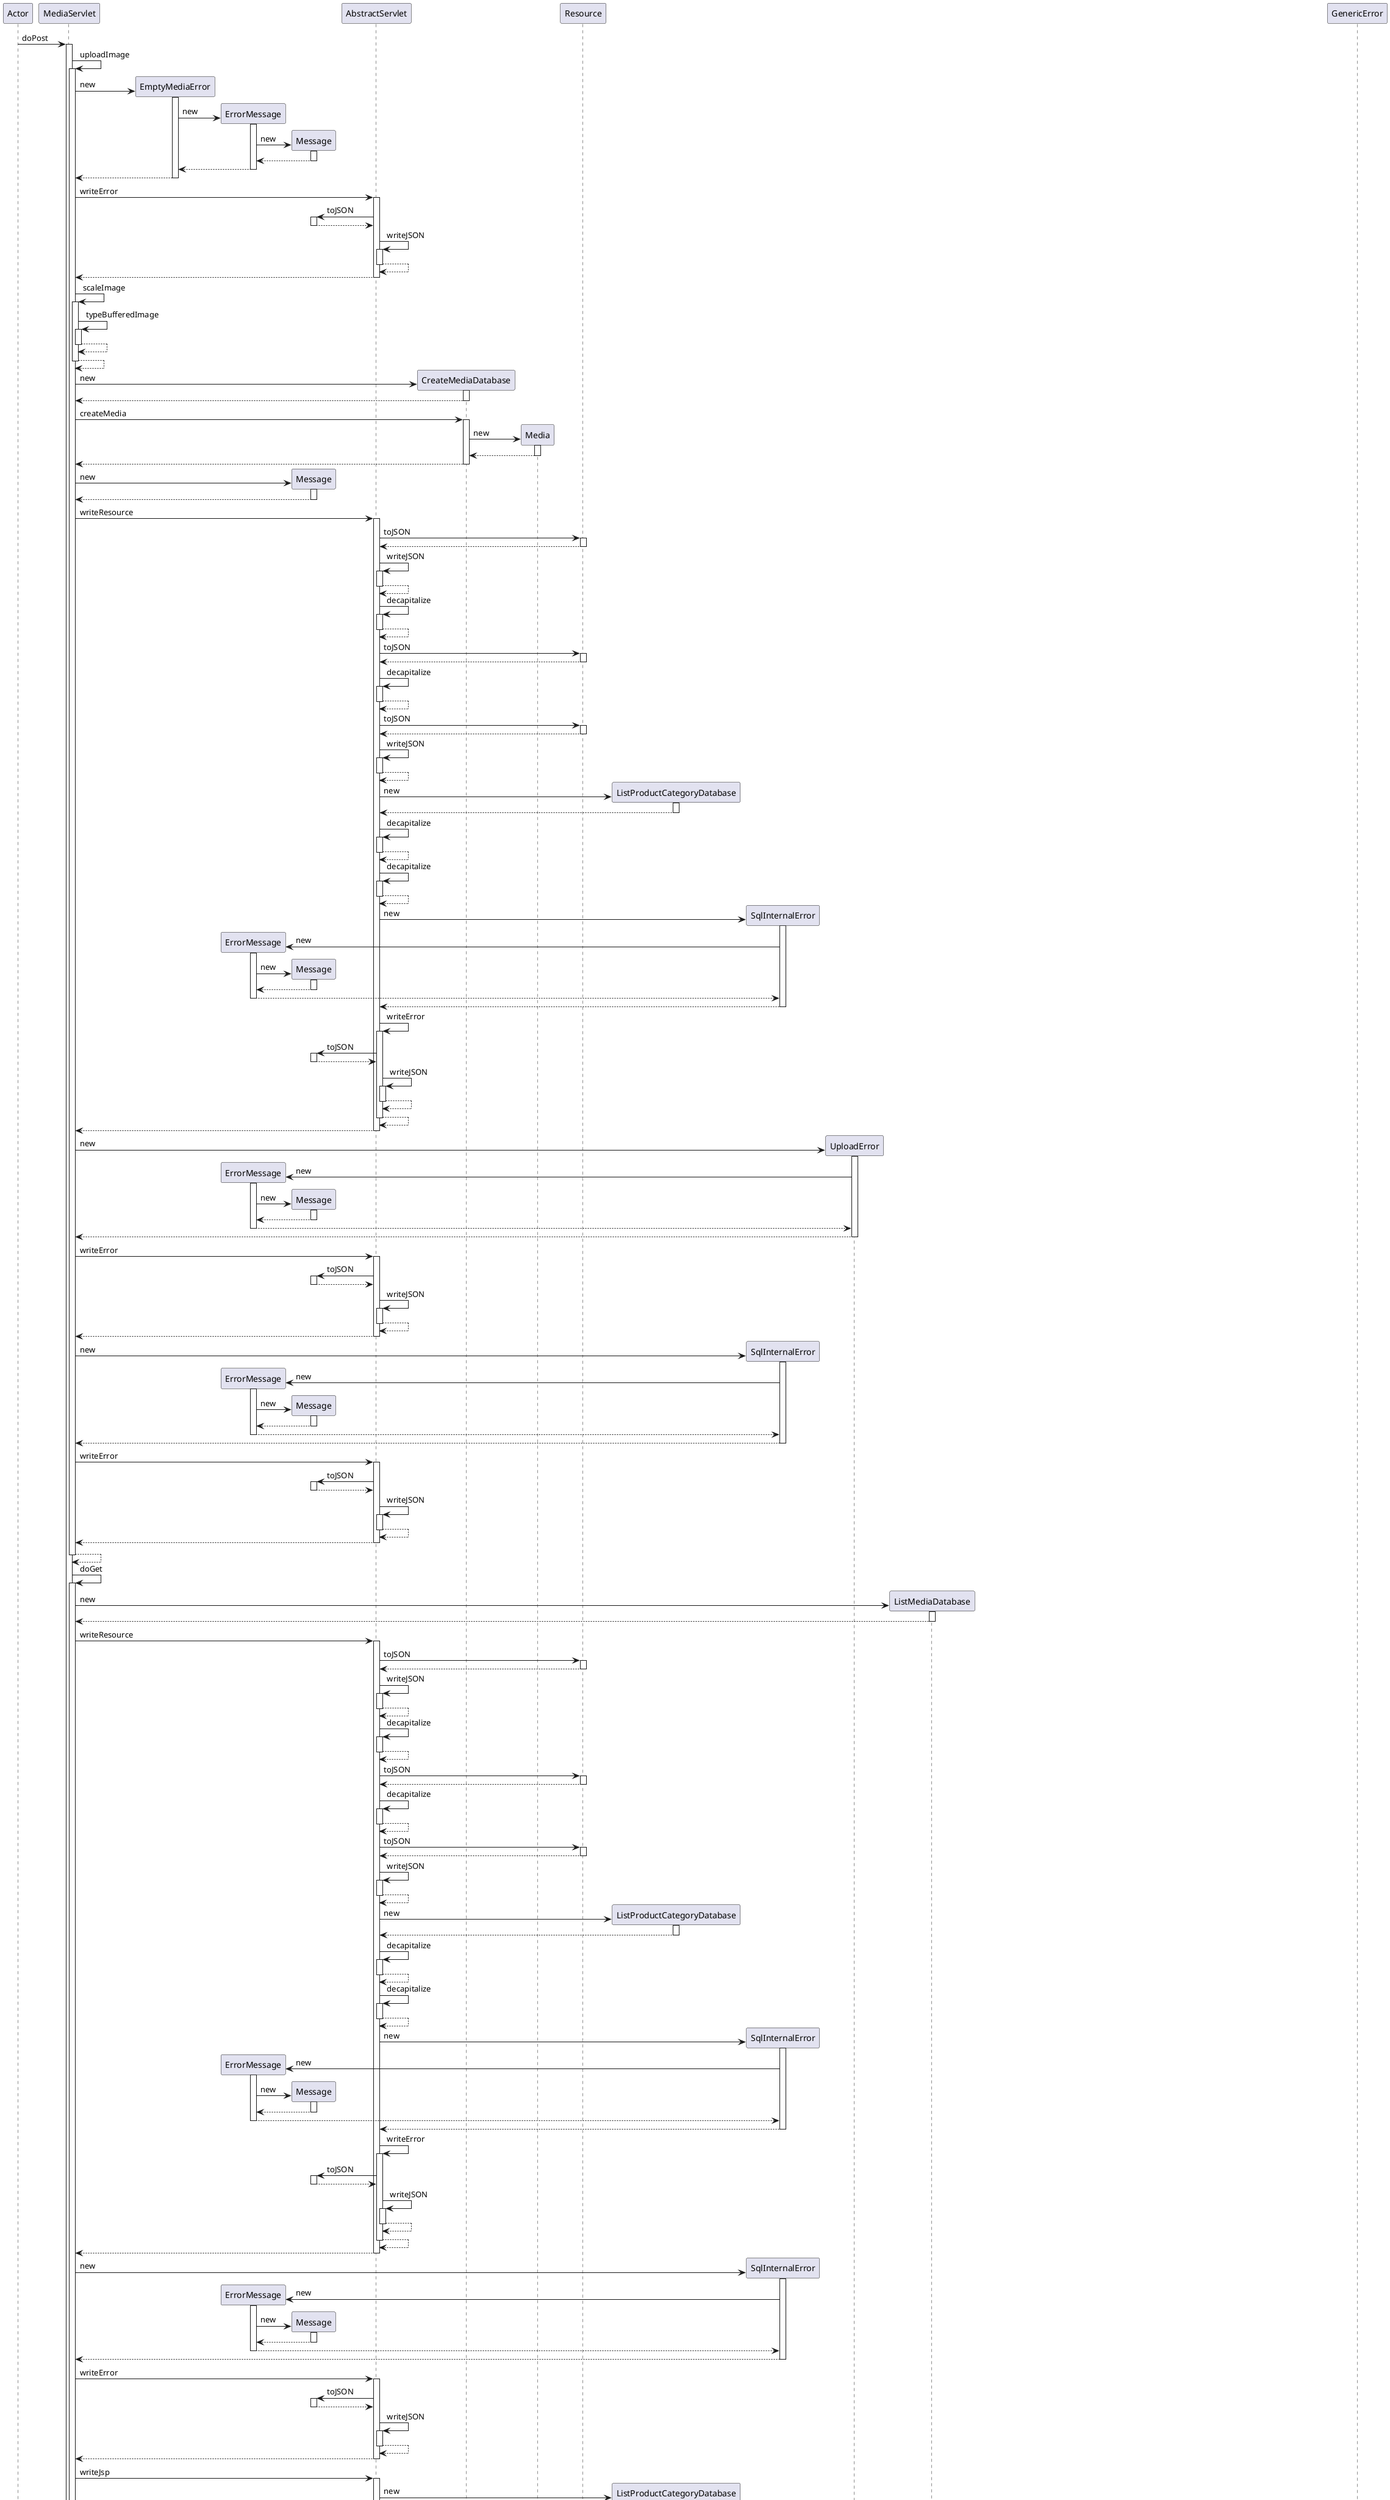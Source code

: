 @startuml
participant Actor
Actor -> MediaServlet : doPost
activate MediaServlet
MediaServlet -> MediaServlet : uploadImage
activate MediaServlet
create EmptyMediaError
MediaServlet -> EmptyMediaError : new
activate EmptyMediaError
create ErrorMessage
EmptyMediaError -> ErrorMessage : new
activate ErrorMessage
create Message
ErrorMessage -> Message : new
activate Message
Message --> ErrorMessage
deactivate Message
ErrorMessage --> EmptyMediaError
deactivate ErrorMessage
EmptyMediaError --> MediaServlet
deactivate EmptyMediaError
MediaServlet -> AbstractServlet : writeError
activate AbstractServlet
AbstractServlet -> Message : toJSON
activate Message
Message --> AbstractServlet
deactivate Message
AbstractServlet -> AbstractServlet : writeJSON
activate AbstractServlet
AbstractServlet --> AbstractServlet
deactivate AbstractServlet
AbstractServlet --> MediaServlet
deactivate AbstractServlet
MediaServlet -> MediaServlet : scaleImage
activate MediaServlet
MediaServlet -> MediaServlet : typeBufferedImage
activate MediaServlet
MediaServlet --> MediaServlet
deactivate MediaServlet
MediaServlet --> MediaServlet
deactivate MediaServlet
create CreateMediaDatabase
MediaServlet -> CreateMediaDatabase : new
activate CreateMediaDatabase
CreateMediaDatabase --> MediaServlet
deactivate CreateMediaDatabase
MediaServlet -> CreateMediaDatabase : createMedia
activate CreateMediaDatabase
create Media
CreateMediaDatabase -> Media : new
activate Media
Media --> CreateMediaDatabase
deactivate Media
CreateMediaDatabase --> MediaServlet
deactivate CreateMediaDatabase
create Message
MediaServlet -> Message : new
activate Message
Message --> MediaServlet
deactivate Message
MediaServlet -> AbstractServlet : writeResource
activate AbstractServlet
AbstractServlet -> Resource : toJSON
activate Resource
Resource --> AbstractServlet
deactivate Resource
AbstractServlet -> AbstractServlet : writeJSON
activate AbstractServlet
AbstractServlet --> AbstractServlet
deactivate AbstractServlet
AbstractServlet -> AbstractServlet : decapitalize
activate AbstractServlet
AbstractServlet --> AbstractServlet
deactivate AbstractServlet
AbstractServlet -> Resource : toJSON
activate Resource
Resource --> AbstractServlet
deactivate Resource
AbstractServlet -> AbstractServlet : decapitalize
activate AbstractServlet
AbstractServlet --> AbstractServlet
deactivate AbstractServlet
AbstractServlet -> Resource : toJSON
activate Resource
Resource --> AbstractServlet
deactivate Resource
AbstractServlet -> AbstractServlet : writeJSON
activate AbstractServlet
AbstractServlet --> AbstractServlet
deactivate AbstractServlet
create ListProductCategoryDatabase
AbstractServlet -> ListProductCategoryDatabase : new
activate ListProductCategoryDatabase
ListProductCategoryDatabase --> AbstractServlet
deactivate ListProductCategoryDatabase
AbstractServlet -> AbstractServlet : decapitalize
activate AbstractServlet
AbstractServlet --> AbstractServlet
deactivate AbstractServlet
AbstractServlet -> AbstractServlet : decapitalize
activate AbstractServlet
AbstractServlet --> AbstractServlet
deactivate AbstractServlet
create SqlInternalError
AbstractServlet -> SqlInternalError : new
activate SqlInternalError
create ErrorMessage
SqlInternalError -> ErrorMessage : new
activate ErrorMessage
create Message
ErrorMessage -> Message : new
activate Message
Message --> ErrorMessage
deactivate Message
ErrorMessage --> SqlInternalError
deactivate ErrorMessage
SqlInternalError --> AbstractServlet
deactivate SqlInternalError
AbstractServlet -> AbstractServlet : writeError
activate AbstractServlet
AbstractServlet -> Message : toJSON
activate Message
Message --> AbstractServlet
deactivate Message
AbstractServlet -> AbstractServlet : writeJSON
activate AbstractServlet
AbstractServlet --> AbstractServlet
deactivate AbstractServlet
AbstractServlet --> AbstractServlet
deactivate AbstractServlet
AbstractServlet --> MediaServlet
deactivate AbstractServlet
create UploadError
MediaServlet -> UploadError : new
activate UploadError
create ErrorMessage
UploadError -> ErrorMessage : new
activate ErrorMessage
create Message
ErrorMessage -> Message : new
activate Message
Message --> ErrorMessage
deactivate Message
ErrorMessage --> UploadError
deactivate ErrorMessage
UploadError --> MediaServlet
deactivate UploadError
MediaServlet -> AbstractServlet : writeError
activate AbstractServlet
AbstractServlet -> Message : toJSON
activate Message
Message --> AbstractServlet
deactivate Message
AbstractServlet -> AbstractServlet : writeJSON
activate AbstractServlet
AbstractServlet --> AbstractServlet
deactivate AbstractServlet
AbstractServlet --> MediaServlet
deactivate AbstractServlet
create SqlInternalError
MediaServlet -> SqlInternalError : new
activate SqlInternalError
create ErrorMessage
SqlInternalError -> ErrorMessage : new
activate ErrorMessage
create Message
ErrorMessage -> Message : new
activate Message
Message --> ErrorMessage
deactivate Message
ErrorMessage --> SqlInternalError
deactivate ErrorMessage
SqlInternalError --> MediaServlet
deactivate SqlInternalError
MediaServlet -> AbstractServlet : writeError
activate AbstractServlet
AbstractServlet -> Message : toJSON
activate Message
Message --> AbstractServlet
deactivate Message
AbstractServlet -> AbstractServlet : writeJSON
activate AbstractServlet
AbstractServlet --> AbstractServlet
deactivate AbstractServlet
AbstractServlet --> MediaServlet
deactivate AbstractServlet
MediaServlet --> MediaServlet
deactivate MediaServlet
MediaServlet -> MediaServlet : doGet
activate MediaServlet
create ListMediaDatabase
MediaServlet -> ListMediaDatabase : new
activate ListMediaDatabase
ListMediaDatabase --> MediaServlet
deactivate ListMediaDatabase
MediaServlet -> AbstractServlet : writeResource
activate AbstractServlet
AbstractServlet -> Resource : toJSON
activate Resource
Resource --> AbstractServlet
deactivate Resource
AbstractServlet -> AbstractServlet : writeJSON
activate AbstractServlet
AbstractServlet --> AbstractServlet
deactivate AbstractServlet
AbstractServlet -> AbstractServlet : decapitalize
activate AbstractServlet
AbstractServlet --> AbstractServlet
deactivate AbstractServlet
AbstractServlet -> Resource : toJSON
activate Resource
Resource --> AbstractServlet
deactivate Resource
AbstractServlet -> AbstractServlet : decapitalize
activate AbstractServlet
AbstractServlet --> AbstractServlet
deactivate AbstractServlet
AbstractServlet -> Resource : toJSON
activate Resource
Resource --> AbstractServlet
deactivate Resource
AbstractServlet -> AbstractServlet : writeJSON
activate AbstractServlet
AbstractServlet --> AbstractServlet
deactivate AbstractServlet
create ListProductCategoryDatabase
AbstractServlet -> ListProductCategoryDatabase : new
activate ListProductCategoryDatabase
ListProductCategoryDatabase --> AbstractServlet
deactivate ListProductCategoryDatabase
AbstractServlet -> AbstractServlet : decapitalize
activate AbstractServlet
AbstractServlet --> AbstractServlet
deactivate AbstractServlet
AbstractServlet -> AbstractServlet : decapitalize
activate AbstractServlet
AbstractServlet --> AbstractServlet
deactivate AbstractServlet
create SqlInternalError
AbstractServlet -> SqlInternalError : new
activate SqlInternalError
create ErrorMessage
SqlInternalError -> ErrorMessage : new
activate ErrorMessage
create Message
ErrorMessage -> Message : new
activate Message
Message --> ErrorMessage
deactivate Message
ErrorMessage --> SqlInternalError
deactivate ErrorMessage
SqlInternalError --> AbstractServlet
deactivate SqlInternalError
AbstractServlet -> AbstractServlet : writeError
activate AbstractServlet
AbstractServlet -> Message : toJSON
activate Message
Message --> AbstractServlet
deactivate Message
AbstractServlet -> AbstractServlet : writeJSON
activate AbstractServlet
AbstractServlet --> AbstractServlet
deactivate AbstractServlet
AbstractServlet --> AbstractServlet
deactivate AbstractServlet
AbstractServlet --> MediaServlet
deactivate AbstractServlet
create SqlInternalError
MediaServlet -> SqlInternalError : new
activate SqlInternalError
create ErrorMessage
SqlInternalError -> ErrorMessage : new
activate ErrorMessage
create Message
ErrorMessage -> Message : new
activate Message
Message --> ErrorMessage
deactivate Message
ErrorMessage --> SqlInternalError
deactivate ErrorMessage
SqlInternalError --> MediaServlet
deactivate SqlInternalError
MediaServlet -> AbstractServlet : writeError
activate AbstractServlet
AbstractServlet -> Message : toJSON
activate Message
Message --> AbstractServlet
deactivate Message
AbstractServlet -> AbstractServlet : writeJSON
activate AbstractServlet
AbstractServlet --> AbstractServlet
deactivate AbstractServlet
AbstractServlet --> MediaServlet
deactivate AbstractServlet
MediaServlet -> AbstractServlet : writeJsp
activate AbstractServlet
create ListProductCategoryDatabase
AbstractServlet -> ListProductCategoryDatabase : new
activate ListProductCategoryDatabase
ListProductCategoryDatabase --> AbstractServlet
deactivate ListProductCategoryDatabase
create SqlInternalError
AbstractServlet -> SqlInternalError : new
activate SqlInternalError
create ErrorMessage
SqlInternalError -> ErrorMessage : new
activate ErrorMessage
create Message
ErrorMessage -> Message : new
activate Message
Message --> ErrorMessage
deactivate Message
ErrorMessage --> SqlInternalError
deactivate ErrorMessage
SqlInternalError --> AbstractServlet
deactivate SqlInternalError
AbstractServlet -> AbstractServlet : writeError
activate AbstractServlet
AbstractServlet -> Message : toJSON
activate Message
Message --> AbstractServlet
deactivate Message
AbstractServlet -> AbstractServlet : writeJSON
activate AbstractServlet
AbstractServlet --> AbstractServlet
deactivate AbstractServlet
AbstractServlet --> AbstractServlet
deactivate AbstractServlet
AbstractServlet --> MediaServlet
deactivate AbstractServlet
MediaServlet -> MediaServlet : writeImage
activate MediaServlet
create GetMediaDatabase
MediaServlet -> GetMediaDatabase : new
activate GetMediaDatabase
GetMediaDatabase --> MediaServlet
deactivate GetMediaDatabase
create GetMediaByteFromMediaDatabase
MediaServlet -> GetMediaByteFromMediaDatabase : new
activate GetMediaByteFromMediaDatabase
GetMediaByteFromMediaDatabase --> MediaServlet
deactivate GetMediaByteFromMediaDatabase
MediaServlet -> AbstractServlet : writeBlob
activate AbstractServlet
AbstractServlet --> MediaServlet
deactivate AbstractServlet
create EmptyMediaError
MediaServlet -> EmptyMediaError : new
activate EmptyMediaError
create ErrorMessage
EmptyMediaError -> ErrorMessage : new
activate ErrorMessage
create Message
ErrorMessage -> Message : new
activate Message
Message --> ErrorMessage
deactivate Message
ErrorMessage --> EmptyMediaError
deactivate ErrorMessage
EmptyMediaError --> MediaServlet
deactivate EmptyMediaError
MediaServlet -> AbstractServlet : writeError
activate AbstractServlet
AbstractServlet -> Message : toJSON
activate Message
Message --> AbstractServlet
deactivate Message
AbstractServlet -> AbstractServlet : writeJSON
activate AbstractServlet
AbstractServlet --> AbstractServlet
deactivate AbstractServlet
AbstractServlet --> MediaServlet
deactivate AbstractServlet
create MediaNotFoundError
MediaServlet -> MediaNotFoundError : new
activate MediaNotFoundError
create ErrorMessage
MediaNotFoundError -> ErrorMessage : new
activate ErrorMessage
create Message
ErrorMessage -> Message : new
activate Message
Message --> ErrorMessage
deactivate Message
ErrorMessage --> MediaNotFoundError
deactivate ErrorMessage
MediaNotFoundError --> MediaServlet
deactivate MediaNotFoundError
MediaServlet -> AbstractServlet : writeError
activate AbstractServlet
AbstractServlet -> Message : toJSON
activate Message
Message --> AbstractServlet
deactivate Message
AbstractServlet -> AbstractServlet : writeJSON
activate AbstractServlet
AbstractServlet --> AbstractServlet
deactivate AbstractServlet
AbstractServlet --> MediaServlet
deactivate AbstractServlet
create SqlInternalError
MediaServlet -> SqlInternalError : new
activate SqlInternalError
create ErrorMessage
SqlInternalError -> ErrorMessage : new
activate ErrorMessage
create Message
ErrorMessage -> Message : new
activate Message
Message --> ErrorMessage
deactivate Message
ErrorMessage --> SqlInternalError
deactivate ErrorMessage
SqlInternalError --> MediaServlet
deactivate SqlInternalError
MediaServlet -> AbstractServlet : writeError
activate AbstractServlet
AbstractServlet -> Message : toJSON
activate Message
Message --> AbstractServlet
deactivate Message
AbstractServlet -> AbstractServlet : writeJSON
activate AbstractServlet
AbstractServlet --> AbstractServlet
deactivate AbstractServlet
AbstractServlet --> MediaServlet
deactivate AbstractServlet
MediaServlet -> AbstractServlet : writeError
activate AbstractServlet
AbstractServlet -> GenericError : toJSON
activate GenericError
GenericError --> AbstractServlet
deactivate GenericError
AbstractServlet -> AbstractServlet : writeJSON
activate AbstractServlet
AbstractServlet --> AbstractServlet
deactivate AbstractServlet
AbstractServlet --> MediaServlet
deactivate AbstractServlet
MediaServlet --> MediaServlet
deactivate MediaServlet
MediaServlet -> MediaServlet : writeImage
activate MediaServlet
create GetMediaDatabase
MediaServlet -> GetMediaDatabase : new
activate GetMediaDatabase
GetMediaDatabase --> MediaServlet
deactivate GetMediaDatabase
create GetMediaByteFromMediaDatabase
MediaServlet -> GetMediaByteFromMediaDatabase : new
activate GetMediaByteFromMediaDatabase
GetMediaByteFromMediaDatabase --> MediaServlet
deactivate GetMediaByteFromMediaDatabase
MediaServlet -> AbstractServlet : writeBlob
activate AbstractServlet
AbstractServlet --> MediaServlet
deactivate AbstractServlet
create EmptyMediaError
MediaServlet -> EmptyMediaError : new
activate EmptyMediaError
create ErrorMessage
EmptyMediaError -> ErrorMessage : new
activate ErrorMessage
create Message
ErrorMessage -> Message : new
activate Message
Message --> ErrorMessage
deactivate Message
ErrorMessage --> EmptyMediaError
deactivate ErrorMessage
EmptyMediaError --> MediaServlet
deactivate EmptyMediaError
MediaServlet -> AbstractServlet : writeError
activate AbstractServlet
AbstractServlet -> Message : toJSON
activate Message
Message --> AbstractServlet
deactivate Message
AbstractServlet -> AbstractServlet : writeJSON
activate AbstractServlet
AbstractServlet --> AbstractServlet
deactivate AbstractServlet
AbstractServlet --> MediaServlet
deactivate AbstractServlet
create MediaNotFoundError
MediaServlet -> MediaNotFoundError : new
activate MediaNotFoundError
create ErrorMessage
MediaNotFoundError -> ErrorMessage : new
activate ErrorMessage
create Message
ErrorMessage -> Message : new
activate Message
Message --> ErrorMessage
deactivate Message
ErrorMessage --> MediaNotFoundError
deactivate ErrorMessage
MediaNotFoundError --> MediaServlet
deactivate MediaNotFoundError
MediaServlet -> AbstractServlet : writeError
activate AbstractServlet
AbstractServlet -> Message : toJSON
activate Message
Message --> AbstractServlet
deactivate Message
AbstractServlet -> AbstractServlet : writeJSON
activate AbstractServlet
AbstractServlet --> AbstractServlet
deactivate AbstractServlet
AbstractServlet --> MediaServlet
deactivate AbstractServlet
create SqlInternalError
MediaServlet -> SqlInternalError : new
activate SqlInternalError
create ErrorMessage
SqlInternalError -> ErrorMessage : new
activate ErrorMessage
create Message
ErrorMessage -> Message : new
activate Message
Message --> ErrorMessage
deactivate Message
ErrorMessage --> SqlInternalError
deactivate ErrorMessage
SqlInternalError --> MediaServlet
deactivate SqlInternalError
MediaServlet -> AbstractServlet : writeError
activate AbstractServlet
AbstractServlet -> Message : toJSON
activate Message
Message --> AbstractServlet
deactivate Message
AbstractServlet -> AbstractServlet : writeJSON
activate AbstractServlet
AbstractServlet --> AbstractServlet
deactivate AbstractServlet
AbstractServlet --> MediaServlet
deactivate AbstractServlet
MediaServlet -> AbstractServlet : writeError
activate AbstractServlet
AbstractServlet -> GenericError : toJSON
activate GenericError
GenericError --> AbstractServlet
deactivate GenericError
AbstractServlet -> AbstractServlet : writeJSON
activate AbstractServlet
AbstractServlet --> AbstractServlet
deactivate AbstractServlet
AbstractServlet --> MediaServlet
deactivate AbstractServlet
MediaServlet --> MediaServlet
deactivate MediaServlet
MediaServlet -> AbstractServlet : writeError
activate AbstractServlet
AbstractServlet -> GenericError : toJSON
activate GenericError
GenericError --> AbstractServlet
deactivate GenericError
AbstractServlet -> AbstractServlet : writeJSON
activate AbstractServlet
AbstractServlet --> AbstractServlet
deactivate AbstractServlet
AbstractServlet --> MediaServlet
deactivate AbstractServlet
MediaServlet --> MediaServlet
deactivate MediaServlet
return
@enduml